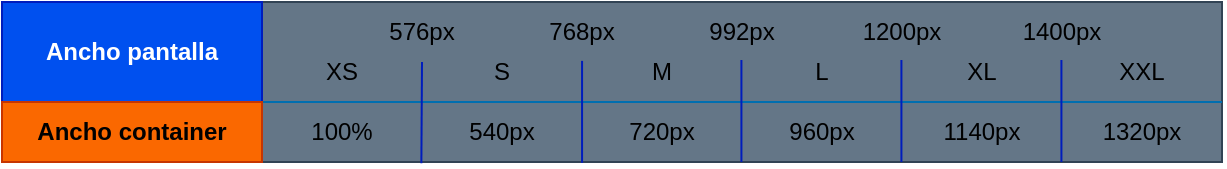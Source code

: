 <mxfile version="26.0.16" pages="5">
  <diagram name=".container_max-width" id="CqnF7DPP0B4Yn61bC7iO">
    <mxGraphModel dx="1434" dy="836" grid="0" gridSize="10" guides="1" tooltips="1" connect="1" arrows="1" fold="1" page="1" pageScale="1" pageWidth="1169" pageHeight="827" math="0" shadow="0">
      <root>
        <mxCell id="0" />
        <mxCell id="1" parent="0" />
        <mxCell id="Z7psVQkk-KwSOxrVEiQx-27" value="" style="text;html=1;align=center;verticalAlign=middle;whiteSpace=wrap;rounded=0;fillColor=#647687;strokeColor=#314354;fontColor=#ffffff;" parent="1" vertex="1">
          <mxGeometry x="409" y="423" width="480" height="30" as="geometry" />
        </mxCell>
        <mxCell id="Z7psVQkk-KwSOxrVEiQx-26" value="" style="text;html=1;align=center;verticalAlign=middle;whiteSpace=wrap;rounded=0;fillColor=#647687;strokeColor=#314354;fontColor=#ffffff;" parent="1" vertex="1">
          <mxGeometry x="409" y="373" width="480" height="50" as="geometry" />
        </mxCell>
        <mxCell id="Z7psVQkk-KwSOxrVEiQx-1" value="" style="endArrow=none;html=1;rounded=0;fillColor=#1ba1e2;strokeColor=#006EAF;" parent="1" edge="1">
          <mxGeometry width="50" height="50" relative="1" as="geometry">
            <mxPoint x="409" y="423" as="sourcePoint" />
            <mxPoint x="889" y="423" as="targetPoint" />
          </mxGeometry>
        </mxCell>
        <mxCell id="Z7psVQkk-KwSOxrVEiQx-2" value="" style="endArrow=none;html=1;rounded=0;fillColor=#0050ef;strokeColor=#001DBC;exitX=0.166;exitY=1.019;exitDx=0;exitDy=0;exitPerimeter=0;" parent="1" source="Z7psVQkk-KwSOxrVEiQx-27" edge="1">
          <mxGeometry width="50" height="50" relative="1" as="geometry">
            <mxPoint x="489" y="443" as="sourcePoint" />
            <mxPoint x="489" y="403" as="targetPoint" />
          </mxGeometry>
        </mxCell>
        <mxCell id="Z7psVQkk-KwSOxrVEiQx-7" value="576px" style="text;html=1;align=center;verticalAlign=middle;whiteSpace=wrap;rounded=0;" parent="1" vertex="1">
          <mxGeometry x="459" y="373" width="60" height="30" as="geometry" />
        </mxCell>
        <mxCell id="Z7psVQkk-KwSOxrVEiQx-8" value="768px" style="text;html=1;align=center;verticalAlign=middle;whiteSpace=wrap;rounded=0;" parent="1" vertex="1">
          <mxGeometry x="539" y="373" width="60" height="30" as="geometry" />
        </mxCell>
        <mxCell id="Z7psVQkk-KwSOxrVEiQx-9" value="992px" style="text;html=1;align=center;verticalAlign=middle;whiteSpace=wrap;rounded=0;" parent="1" vertex="1">
          <mxGeometry x="619" y="373" width="60" height="30" as="geometry" />
        </mxCell>
        <mxCell id="Z7psVQkk-KwSOxrVEiQx-10" value="1200px" style="text;html=1;align=center;verticalAlign=middle;whiteSpace=wrap;rounded=0;" parent="1" vertex="1">
          <mxGeometry x="699" y="373" width="60" height="30" as="geometry" />
        </mxCell>
        <mxCell id="Z7psVQkk-KwSOxrVEiQx-11" value="1400px" style="text;html=1;align=center;verticalAlign=middle;whiteSpace=wrap;rounded=0;" parent="1" vertex="1">
          <mxGeometry x="779" y="373" width="60" height="30" as="geometry" />
        </mxCell>
        <mxCell id="Z7psVQkk-KwSOxrVEiQx-12" value="XS" style="text;html=1;align=center;verticalAlign=middle;whiteSpace=wrap;rounded=0;" parent="1" vertex="1">
          <mxGeometry x="419" y="393" width="60" height="30" as="geometry" />
        </mxCell>
        <mxCell id="Z7psVQkk-KwSOxrVEiQx-13" value="S" style="text;html=1;align=center;verticalAlign=middle;whiteSpace=wrap;rounded=0;" parent="1" vertex="1">
          <mxGeometry x="499" y="393" width="60" height="30" as="geometry" />
        </mxCell>
        <mxCell id="Z7psVQkk-KwSOxrVEiQx-14" value="M" style="text;html=1;align=center;verticalAlign=middle;whiteSpace=wrap;rounded=0;" parent="1" vertex="1">
          <mxGeometry x="579" y="393" width="60" height="30" as="geometry" />
        </mxCell>
        <mxCell id="Z7psVQkk-KwSOxrVEiQx-15" value="L" style="text;html=1;align=center;verticalAlign=middle;whiteSpace=wrap;rounded=0;" parent="1" vertex="1">
          <mxGeometry x="659" y="393" width="60" height="30" as="geometry" />
        </mxCell>
        <mxCell id="Z7psVQkk-KwSOxrVEiQx-16" value="XL" style="text;html=1;align=center;verticalAlign=middle;whiteSpace=wrap;rounded=0;" parent="1" vertex="1">
          <mxGeometry x="739" y="393" width="60" height="30" as="geometry" />
        </mxCell>
        <mxCell id="Z7psVQkk-KwSOxrVEiQx-17" value="XXL" style="text;html=1;align=center;verticalAlign=middle;whiteSpace=wrap;rounded=0;" parent="1" vertex="1">
          <mxGeometry x="819" y="393" width="60" height="30" as="geometry" />
        </mxCell>
        <mxCell id="Z7psVQkk-KwSOxrVEiQx-18" value="100%" style="text;html=1;align=center;verticalAlign=middle;whiteSpace=wrap;rounded=0;" parent="1" vertex="1">
          <mxGeometry x="419" y="423" width="60" height="30" as="geometry" />
        </mxCell>
        <mxCell id="Z7psVQkk-KwSOxrVEiQx-19" value="540px" style="text;html=1;align=center;verticalAlign=middle;whiteSpace=wrap;rounded=0;" parent="1" vertex="1">
          <mxGeometry x="499" y="423" width="60" height="30" as="geometry" />
        </mxCell>
        <mxCell id="Z7psVQkk-KwSOxrVEiQx-20" value="720px" style="text;html=1;align=center;verticalAlign=middle;whiteSpace=wrap;rounded=0;" parent="1" vertex="1">
          <mxGeometry x="579" y="423" width="60" height="30" as="geometry" />
        </mxCell>
        <mxCell id="Z7psVQkk-KwSOxrVEiQx-21" value="960px" style="text;html=1;align=center;verticalAlign=middle;whiteSpace=wrap;rounded=0;" parent="1" vertex="1">
          <mxGeometry x="659" y="423" width="60" height="30" as="geometry" />
        </mxCell>
        <mxCell id="Z7psVQkk-KwSOxrVEiQx-22" value="1140px" style="text;html=1;align=center;verticalAlign=middle;whiteSpace=wrap;rounded=0;" parent="1" vertex="1">
          <mxGeometry x="739" y="423" width="60" height="30" as="geometry" />
        </mxCell>
        <mxCell id="Z7psVQkk-KwSOxrVEiQx-23" value="1320px" style="text;html=1;align=center;verticalAlign=middle;whiteSpace=wrap;rounded=0;" parent="1" vertex="1">
          <mxGeometry x="819" y="423" width="60" height="30" as="geometry" />
        </mxCell>
        <mxCell id="Z7psVQkk-KwSOxrVEiQx-24" value="Ancho pantalla" style="text;html=1;align=center;verticalAlign=middle;whiteSpace=wrap;rounded=0;fillColor=#0050ef;fontColor=#ffffff;strokeColor=#001DBC;fontStyle=1" parent="1" vertex="1">
          <mxGeometry x="279" y="373" width="130" height="50" as="geometry" />
        </mxCell>
        <mxCell id="Z7psVQkk-KwSOxrVEiQx-25" value="Ancho container" style="text;html=1;align=center;verticalAlign=middle;whiteSpace=wrap;rounded=0;fillColor=#fa6800;fontColor=light-dark(#000000,#000000);strokeColor=#C73500;fontStyle=1" parent="1" vertex="1">
          <mxGeometry x="279" y="423" width="130" height="30" as="geometry" />
        </mxCell>
        <mxCell id="AN4JcQynPNZOt6qfGhn_-3" value="" style="endArrow=none;html=1;rounded=0;fillColor=#0050ef;strokeColor=#001DBC;exitX=0.166;exitY=1.019;exitDx=0;exitDy=0;exitPerimeter=0;" parent="1" edge="1">
          <mxGeometry width="50" height="50" relative="1" as="geometry">
            <mxPoint x="569.03" y="453.43" as="sourcePoint" />
            <mxPoint x="569.03" y="402.43" as="targetPoint" />
          </mxGeometry>
        </mxCell>
        <mxCell id="AN4JcQynPNZOt6qfGhn_-4" value="" style="endArrow=none;html=1;rounded=0;fillColor=#0050ef;strokeColor=#001DBC;exitX=0.166;exitY=1.019;exitDx=0;exitDy=0;exitPerimeter=0;" parent="1" edge="1">
          <mxGeometry width="50" height="50" relative="1" as="geometry">
            <mxPoint x="648.71" y="453" as="sourcePoint" />
            <mxPoint x="648.71" y="402" as="targetPoint" />
          </mxGeometry>
        </mxCell>
        <mxCell id="AN4JcQynPNZOt6qfGhn_-5" value="" style="endArrow=none;html=1;rounded=0;fillColor=#0050ef;strokeColor=#001DBC;exitX=0.166;exitY=1.019;exitDx=0;exitDy=0;exitPerimeter=0;" parent="1" edge="1">
          <mxGeometry width="50" height="50" relative="1" as="geometry">
            <mxPoint x="728.71" y="453" as="sourcePoint" />
            <mxPoint x="728.71" y="402" as="targetPoint" />
          </mxGeometry>
        </mxCell>
        <mxCell id="AN4JcQynPNZOt6qfGhn_-6" value="" style="endArrow=none;html=1;rounded=0;fillColor=#0050ef;strokeColor=#001DBC;exitX=0.166;exitY=1.019;exitDx=0;exitDy=0;exitPerimeter=0;" parent="1" edge="1">
          <mxGeometry width="50" height="50" relative="1" as="geometry">
            <mxPoint x="808.71" y="453" as="sourcePoint" />
            <mxPoint x="808.71" y="402" as="targetPoint" />
          </mxGeometry>
        </mxCell>
      </root>
    </mxGraphModel>
  </diagram>
  <diagram name=".container_responsividad" id="dMz9juLHnTbEjUD-lxig">
    <mxGraphModel dx="819" dy="478" grid="0" gridSize="10" guides="1" tooltips="1" connect="1" arrows="1" fold="1" page="1" pageScale="1" pageWidth="1169" pageHeight="827" math="0" shadow="0">
      <root>
        <mxCell id="SuG03G6ZI0P2xkUq3lT7-0" />
        <mxCell id="SuG03G6ZI0P2xkUq3lT7-1" parent="SuG03G6ZI0P2xkUq3lT7-0" />
        <mxCell id="SuG03G6ZI0P2xkUq3lT7-2" value="" style="text;html=1;align=center;verticalAlign=middle;whiteSpace=wrap;rounded=0;fillColor=#647687;strokeColor=#314354;fontColor=#ffffff;" parent="SuG03G6ZI0P2xkUq3lT7-1" vertex="1">
          <mxGeometry x="430" y="364" width="480" height="30" as="geometry" />
        </mxCell>
        <mxCell id="SuG03G6ZI0P2xkUq3lT7-3" value="" style="text;html=1;align=center;verticalAlign=middle;whiteSpace=wrap;rounded=0;fillColor=#647687;strokeColor=#314354;fontColor=#ffffff;" parent="SuG03G6ZI0P2xkUq3lT7-1" vertex="1">
          <mxGeometry x="430" y="314" width="480" height="50" as="geometry" />
        </mxCell>
        <mxCell id="SuG03G6ZI0P2xkUq3lT7-4" value="" style="endArrow=none;html=1;rounded=0;fillColor=#1ba1e2;strokeColor=#006EAF;" parent="SuG03G6ZI0P2xkUq3lT7-1" edge="1">
          <mxGeometry width="50" height="50" relative="1" as="geometry">
            <mxPoint x="430" y="364" as="sourcePoint" />
            <mxPoint x="910" y="364" as="targetPoint" />
          </mxGeometry>
        </mxCell>
        <mxCell id="SuG03G6ZI0P2xkUq3lT7-10" value="576px" style="text;html=1;align=center;verticalAlign=middle;whiteSpace=wrap;rounded=0;" parent="SuG03G6ZI0P2xkUq3lT7-1" vertex="1">
          <mxGeometry x="480" y="314" width="60" height="30" as="geometry" />
        </mxCell>
        <mxCell id="SuG03G6ZI0P2xkUq3lT7-11" value="768px" style="text;html=1;align=center;verticalAlign=middle;whiteSpace=wrap;rounded=0;" parent="SuG03G6ZI0P2xkUq3lT7-1" vertex="1">
          <mxGeometry x="560" y="314" width="60" height="30" as="geometry" />
        </mxCell>
        <mxCell id="SuG03G6ZI0P2xkUq3lT7-12" value="992px" style="text;html=1;align=center;verticalAlign=middle;whiteSpace=wrap;rounded=0;" parent="SuG03G6ZI0P2xkUq3lT7-1" vertex="1">
          <mxGeometry x="640" y="314" width="60" height="30" as="geometry" />
        </mxCell>
        <mxCell id="SuG03G6ZI0P2xkUq3lT7-13" value="1200px" style="text;html=1;align=center;verticalAlign=middle;whiteSpace=wrap;rounded=0;" parent="SuG03G6ZI0P2xkUq3lT7-1" vertex="1">
          <mxGeometry x="720" y="314" width="60" height="30" as="geometry" />
        </mxCell>
        <mxCell id="SuG03G6ZI0P2xkUq3lT7-14" value="1400px" style="text;html=1;align=center;verticalAlign=middle;whiteSpace=wrap;rounded=0;" parent="SuG03G6ZI0P2xkUq3lT7-1" vertex="1">
          <mxGeometry x="800" y="314" width="60" height="30" as="geometry" />
        </mxCell>
        <mxCell id="SuG03G6ZI0P2xkUq3lT7-21" value="100%" style="text;html=1;align=center;verticalAlign=middle;whiteSpace=wrap;rounded=0;" parent="SuG03G6ZI0P2xkUq3lT7-1" vertex="1">
          <mxGeometry x="440" y="364" width="60" height="30" as="geometry" />
        </mxCell>
        <mxCell id="SuG03G6ZI0P2xkUq3lT7-22" value="540px" style="text;html=1;align=center;verticalAlign=middle;whiteSpace=wrap;rounded=0;" parent="SuG03G6ZI0P2xkUq3lT7-1" vertex="1">
          <mxGeometry x="520" y="364" width="60" height="30" as="geometry" />
        </mxCell>
        <mxCell id="SuG03G6ZI0P2xkUq3lT7-23" value="720px" style="text;html=1;align=center;verticalAlign=middle;whiteSpace=wrap;rounded=0;" parent="SuG03G6ZI0P2xkUq3lT7-1" vertex="1">
          <mxGeometry x="600" y="364" width="60" height="30" as="geometry" />
        </mxCell>
        <mxCell id="SuG03G6ZI0P2xkUq3lT7-24" value="960px" style="text;html=1;align=center;verticalAlign=middle;whiteSpace=wrap;rounded=0;" parent="SuG03G6ZI0P2xkUq3lT7-1" vertex="1">
          <mxGeometry x="680" y="364" width="60" height="30" as="geometry" />
        </mxCell>
        <mxCell id="SuG03G6ZI0P2xkUq3lT7-25" value="1140px" style="text;html=1;align=center;verticalAlign=middle;whiteSpace=wrap;rounded=0;" parent="SuG03G6ZI0P2xkUq3lT7-1" vertex="1">
          <mxGeometry x="760" y="364" width="60" height="30" as="geometry" />
        </mxCell>
        <mxCell id="SuG03G6ZI0P2xkUq3lT7-26" value="1320px" style="text;html=1;align=center;verticalAlign=middle;whiteSpace=wrap;rounded=0;" parent="SuG03G6ZI0P2xkUq3lT7-1" vertex="1">
          <mxGeometry x="840" y="364" width="60" height="30" as="geometry" />
        </mxCell>
        <mxCell id="SuG03G6ZI0P2xkUq3lT7-27" value="Ancho pantalla" style="text;html=1;align=center;verticalAlign=middle;whiteSpace=wrap;rounded=0;fillColor=#0050ef;fontColor=#ffffff;strokeColor=#001DBC;fontStyle=1" parent="SuG03G6ZI0P2xkUq3lT7-1" vertex="1">
          <mxGeometry x="300" y="314" width="130" height="50" as="geometry" />
        </mxCell>
        <mxCell id="SuG03G6ZI0P2xkUq3lT7-28" value=".container-sm" style="text;html=1;align=center;verticalAlign=middle;whiteSpace=wrap;rounded=0;fillColor=#fa6800;fontColor=light-dark(#000000,#000000);strokeColor=#C73500;fontStyle=1" parent="SuG03G6ZI0P2xkUq3lT7-1" vertex="1">
          <mxGeometry x="300" y="364" width="130" height="30" as="geometry" />
        </mxCell>
        <mxCell id="qA9PQbk0au84gb7MT8-c-0" value="" style="text;html=1;align=center;verticalAlign=middle;whiteSpace=wrap;rounded=0;fillColor=#647687;strokeColor=#314354;fontColor=#ffffff;" parent="SuG03G6ZI0P2xkUq3lT7-1" vertex="1">
          <mxGeometry x="430" y="394" width="480" height="30" as="geometry" />
        </mxCell>
        <mxCell id="qA9PQbk0au84gb7MT8-c-1" value="" style="endArrow=none;html=1;rounded=0;fillColor=#1ba1e2;strokeColor=#006EAF;" parent="SuG03G6ZI0P2xkUq3lT7-1" edge="1">
          <mxGeometry width="50" height="50" relative="1" as="geometry">
            <mxPoint x="430" y="394" as="sourcePoint" />
            <mxPoint x="910" y="394" as="targetPoint" />
          </mxGeometry>
        </mxCell>
        <mxCell id="qA9PQbk0au84gb7MT8-c-2" value="100%" style="text;html=1;align=center;verticalAlign=middle;whiteSpace=wrap;rounded=0;" parent="SuG03G6ZI0P2xkUq3lT7-1" vertex="1">
          <mxGeometry x="440" y="394" width="60" height="30" as="geometry" />
        </mxCell>
        <mxCell id="qA9PQbk0au84gb7MT8-c-3" value="100%" style="text;html=1;align=center;verticalAlign=middle;whiteSpace=wrap;rounded=0;" parent="SuG03G6ZI0P2xkUq3lT7-1" vertex="1">
          <mxGeometry x="520" y="394" width="60" height="30" as="geometry" />
        </mxCell>
        <mxCell id="qA9PQbk0au84gb7MT8-c-4" value="720px" style="text;html=1;align=center;verticalAlign=middle;whiteSpace=wrap;rounded=0;" parent="SuG03G6ZI0P2xkUq3lT7-1" vertex="1">
          <mxGeometry x="600" y="394" width="60" height="30" as="geometry" />
        </mxCell>
        <mxCell id="qA9PQbk0au84gb7MT8-c-5" value="960px" style="text;html=1;align=center;verticalAlign=middle;whiteSpace=wrap;rounded=0;" parent="SuG03G6ZI0P2xkUq3lT7-1" vertex="1">
          <mxGeometry x="680" y="394" width="60" height="30" as="geometry" />
        </mxCell>
        <mxCell id="qA9PQbk0au84gb7MT8-c-6" value="1140px" style="text;html=1;align=center;verticalAlign=middle;whiteSpace=wrap;rounded=0;" parent="SuG03G6ZI0P2xkUq3lT7-1" vertex="1">
          <mxGeometry x="760" y="394" width="60" height="30" as="geometry" />
        </mxCell>
        <mxCell id="qA9PQbk0au84gb7MT8-c-7" value="1320px" style="text;html=1;align=center;verticalAlign=middle;whiteSpace=wrap;rounded=0;" parent="SuG03G6ZI0P2xkUq3lT7-1" vertex="1">
          <mxGeometry x="840" y="394" width="60" height="30" as="geometry" />
        </mxCell>
        <mxCell id="qA9PQbk0au84gb7MT8-c-8" value="&lt;div&gt;.container-md&lt;/div&gt;" style="text;html=1;align=center;verticalAlign=middle;whiteSpace=wrap;rounded=0;fillColor=#fa6800;fontColor=light-dark(#000000,#000000);strokeColor=#C73500;fontStyle=1" parent="SuG03G6ZI0P2xkUq3lT7-1" vertex="1">
          <mxGeometry x="300" y="394" width="130" height="30" as="geometry" />
        </mxCell>
        <mxCell id="qA9PQbk0au84gb7MT8-c-9" value="" style="text;html=1;align=center;verticalAlign=middle;whiteSpace=wrap;rounded=0;fillColor=#647687;strokeColor=#314354;fontColor=#ffffff;" parent="SuG03G6ZI0P2xkUq3lT7-1" vertex="1">
          <mxGeometry x="430" y="424" width="480" height="30" as="geometry" />
        </mxCell>
        <mxCell id="qA9PQbk0au84gb7MT8-c-10" value="" style="endArrow=none;html=1;rounded=0;fillColor=#1ba1e2;strokeColor=#006EAF;" parent="SuG03G6ZI0P2xkUq3lT7-1" edge="1">
          <mxGeometry width="50" height="50" relative="1" as="geometry">
            <mxPoint x="430" y="424" as="sourcePoint" />
            <mxPoint x="910" y="424" as="targetPoint" />
          </mxGeometry>
        </mxCell>
        <mxCell id="qA9PQbk0au84gb7MT8-c-11" value="100%" style="text;html=1;align=center;verticalAlign=middle;whiteSpace=wrap;rounded=0;" parent="SuG03G6ZI0P2xkUq3lT7-1" vertex="1">
          <mxGeometry x="440" y="424" width="60" height="30" as="geometry" />
        </mxCell>
        <mxCell id="qA9PQbk0au84gb7MT8-c-12" value="100%" style="text;html=1;align=center;verticalAlign=middle;whiteSpace=wrap;rounded=0;" parent="SuG03G6ZI0P2xkUq3lT7-1" vertex="1">
          <mxGeometry x="520" y="424" width="60" height="30" as="geometry" />
        </mxCell>
        <mxCell id="qA9PQbk0au84gb7MT8-c-13" value="100%" style="text;html=1;align=center;verticalAlign=middle;whiteSpace=wrap;rounded=0;" parent="SuG03G6ZI0P2xkUq3lT7-1" vertex="1">
          <mxGeometry x="600" y="424" width="60" height="30" as="geometry" />
        </mxCell>
        <mxCell id="qA9PQbk0au84gb7MT8-c-14" value="960px" style="text;html=1;align=center;verticalAlign=middle;whiteSpace=wrap;rounded=0;" parent="SuG03G6ZI0P2xkUq3lT7-1" vertex="1">
          <mxGeometry x="680" y="424" width="60" height="30" as="geometry" />
        </mxCell>
        <mxCell id="qA9PQbk0au84gb7MT8-c-15" value="1140px" style="text;html=1;align=center;verticalAlign=middle;whiteSpace=wrap;rounded=0;" parent="SuG03G6ZI0P2xkUq3lT7-1" vertex="1">
          <mxGeometry x="760" y="424" width="60" height="30" as="geometry" />
        </mxCell>
        <mxCell id="qA9PQbk0au84gb7MT8-c-16" value="1320px" style="text;html=1;align=center;verticalAlign=middle;whiteSpace=wrap;rounded=0;" parent="SuG03G6ZI0P2xkUq3lT7-1" vertex="1">
          <mxGeometry x="840" y="424" width="60" height="30" as="geometry" />
        </mxCell>
        <mxCell id="qA9PQbk0au84gb7MT8-c-17" value=".container-lg" style="text;html=1;align=center;verticalAlign=middle;whiteSpace=wrap;rounded=0;fillColor=#fa6800;fontColor=light-dark(#000000,#000000);strokeColor=#C73500;fontStyle=1" parent="SuG03G6ZI0P2xkUq3lT7-1" vertex="1">
          <mxGeometry x="300" y="424" width="130" height="30" as="geometry" />
        </mxCell>
        <mxCell id="qA9PQbk0au84gb7MT8-c-18" value="" style="text;html=1;align=center;verticalAlign=middle;whiteSpace=wrap;rounded=0;fillColor=#647687;strokeColor=#314354;fontColor=#ffffff;" parent="SuG03G6ZI0P2xkUq3lT7-1" vertex="1">
          <mxGeometry x="430" y="454" width="480" height="30" as="geometry" />
        </mxCell>
        <mxCell id="qA9PQbk0au84gb7MT8-c-19" value="" style="endArrow=none;html=1;rounded=0;fillColor=#1ba1e2;strokeColor=#006EAF;" parent="SuG03G6ZI0P2xkUq3lT7-1" edge="1">
          <mxGeometry width="50" height="50" relative="1" as="geometry">
            <mxPoint x="430" y="454" as="sourcePoint" />
            <mxPoint x="910" y="454" as="targetPoint" />
          </mxGeometry>
        </mxCell>
        <mxCell id="qA9PQbk0au84gb7MT8-c-20" value="100%" style="text;html=1;align=center;verticalAlign=middle;whiteSpace=wrap;rounded=0;" parent="SuG03G6ZI0P2xkUq3lT7-1" vertex="1">
          <mxGeometry x="440" y="454" width="60" height="30" as="geometry" />
        </mxCell>
        <mxCell id="qA9PQbk0au84gb7MT8-c-21" value="100%" style="text;html=1;align=center;verticalAlign=middle;whiteSpace=wrap;rounded=0;" parent="SuG03G6ZI0P2xkUq3lT7-1" vertex="1">
          <mxGeometry x="520" y="454" width="60" height="30" as="geometry" />
        </mxCell>
        <mxCell id="qA9PQbk0au84gb7MT8-c-22" value="100%" style="text;html=1;align=center;verticalAlign=middle;whiteSpace=wrap;rounded=0;" parent="SuG03G6ZI0P2xkUq3lT7-1" vertex="1">
          <mxGeometry x="600" y="458" width="60" height="22" as="geometry" />
        </mxCell>
        <mxCell id="qA9PQbk0au84gb7MT8-c-23" value="100%" style="text;html=1;align=center;verticalAlign=middle;whiteSpace=wrap;rounded=0;" parent="SuG03G6ZI0P2xkUq3lT7-1" vertex="1">
          <mxGeometry x="680" y="454" width="60" height="30" as="geometry" />
        </mxCell>
        <mxCell id="qA9PQbk0au84gb7MT8-c-24" value="1140px" style="text;html=1;align=center;verticalAlign=middle;whiteSpace=wrap;rounded=0;" parent="SuG03G6ZI0P2xkUq3lT7-1" vertex="1">
          <mxGeometry x="760" y="454" width="60" height="30" as="geometry" />
        </mxCell>
        <mxCell id="qA9PQbk0au84gb7MT8-c-25" value="1320px" style="text;html=1;align=center;verticalAlign=middle;whiteSpace=wrap;rounded=0;" parent="SuG03G6ZI0P2xkUq3lT7-1" vertex="1">
          <mxGeometry x="840" y="454" width="60" height="30" as="geometry" />
        </mxCell>
        <mxCell id="qA9PQbk0au84gb7MT8-c-26" value=".container-xl" style="text;html=1;align=center;verticalAlign=middle;whiteSpace=wrap;rounded=0;fillColor=#fa6800;fontColor=light-dark(#000000,#000000);strokeColor=#C73500;fontStyle=1" parent="SuG03G6ZI0P2xkUq3lT7-1" vertex="1">
          <mxGeometry x="300" y="454" width="130" height="30" as="geometry" />
        </mxCell>
        <mxCell id="qA9PQbk0au84gb7MT8-c-27" value="" style="text;html=1;align=center;verticalAlign=middle;whiteSpace=wrap;rounded=0;fillColor=#647687;strokeColor=#314354;fontColor=#ffffff;" parent="SuG03G6ZI0P2xkUq3lT7-1" vertex="1">
          <mxGeometry x="430" y="484" width="480" height="30" as="geometry" />
        </mxCell>
        <mxCell id="qA9PQbk0au84gb7MT8-c-28" value="" style="endArrow=none;html=1;rounded=0;fillColor=#1ba1e2;strokeColor=#006EAF;" parent="SuG03G6ZI0P2xkUq3lT7-1" edge="1">
          <mxGeometry width="50" height="50" relative="1" as="geometry">
            <mxPoint x="430" y="484" as="sourcePoint" />
            <mxPoint x="910" y="484" as="targetPoint" />
          </mxGeometry>
        </mxCell>
        <mxCell id="qA9PQbk0au84gb7MT8-c-29" value="100%" style="text;html=1;align=center;verticalAlign=middle;whiteSpace=wrap;rounded=0;" parent="SuG03G6ZI0P2xkUq3lT7-1" vertex="1">
          <mxGeometry x="440" y="484" width="60" height="30" as="geometry" />
        </mxCell>
        <mxCell id="qA9PQbk0au84gb7MT8-c-30" value="100%" style="text;html=1;align=center;verticalAlign=middle;whiteSpace=wrap;rounded=0;" parent="SuG03G6ZI0P2xkUq3lT7-1" vertex="1">
          <mxGeometry x="520" y="484" width="60" height="30" as="geometry" />
        </mxCell>
        <mxCell id="qA9PQbk0au84gb7MT8-c-31" value="100%" style="text;html=1;align=center;verticalAlign=middle;whiteSpace=wrap;rounded=0;" parent="SuG03G6ZI0P2xkUq3lT7-1" vertex="1">
          <mxGeometry x="600" y="484" width="60" height="30" as="geometry" />
        </mxCell>
        <mxCell id="qA9PQbk0au84gb7MT8-c-32" value="100%" style="text;html=1;align=center;verticalAlign=middle;whiteSpace=wrap;rounded=0;" parent="SuG03G6ZI0P2xkUq3lT7-1" vertex="1">
          <mxGeometry x="680" y="484" width="60" height="30" as="geometry" />
        </mxCell>
        <mxCell id="qA9PQbk0au84gb7MT8-c-33" value="100%" style="text;html=1;align=center;verticalAlign=middle;whiteSpace=wrap;rounded=0;" parent="SuG03G6ZI0P2xkUq3lT7-1" vertex="1">
          <mxGeometry x="760" y="484" width="60" height="30" as="geometry" />
        </mxCell>
        <mxCell id="qA9PQbk0au84gb7MT8-c-34" value="1320px" style="text;html=1;align=center;verticalAlign=middle;whiteSpace=wrap;rounded=0;" parent="SuG03G6ZI0P2xkUq3lT7-1" vertex="1">
          <mxGeometry x="840" y="484" width="60" height="30" as="geometry" />
        </mxCell>
        <mxCell id="qA9PQbk0au84gb7MT8-c-35" value=".container-xxl" style="text;html=1;align=center;verticalAlign=middle;whiteSpace=wrap;rounded=0;fillColor=#fa6800;fontColor=light-dark(#000000,#000000);strokeColor=#C73500;fontStyle=1" parent="SuG03G6ZI0P2xkUq3lT7-1" vertex="1">
          <mxGeometry x="300" y="484" width="130" height="30" as="geometry" />
        </mxCell>
        <mxCell id="SuG03G6ZI0P2xkUq3lT7-7" value="" style="endArrow=none;html=1;rounded=0;fillColor=#0050ef;strokeColor=#001DBC;exitX=0.5;exitY=1;exitDx=0;exitDy=0;" parent="SuG03G6ZI0P2xkUq3lT7-1" source="qA9PQbk0au84gb7MT8-c-27" edge="1">
          <mxGeometry width="50" height="50" relative="1" as="geometry">
            <mxPoint x="670" y="384" as="sourcePoint" />
            <mxPoint x="670" y="344" as="targetPoint" />
          </mxGeometry>
        </mxCell>
        <mxCell id="qA9PQbk0au84gb7MT8-c-38" value="" style="endArrow=none;html=1;rounded=0;fillColor=#0050ef;strokeColor=#001DBC;exitX=0.5;exitY=1;exitDx=0;exitDy=0;" parent="SuG03G6ZI0P2xkUq3lT7-1" edge="1">
          <mxGeometry width="50" height="50" relative="1" as="geometry">
            <mxPoint x="589.76" y="514" as="sourcePoint" />
            <mxPoint x="589.76" y="344" as="targetPoint" />
          </mxGeometry>
        </mxCell>
        <mxCell id="qA9PQbk0au84gb7MT8-c-39" value="" style="endArrow=none;html=1;rounded=0;fillColor=#0050ef;strokeColor=#001DBC;exitX=0.5;exitY=1;exitDx=0;exitDy=0;" parent="SuG03G6ZI0P2xkUq3lT7-1" edge="1">
          <mxGeometry width="50" height="50" relative="1" as="geometry">
            <mxPoint x="509.76" y="514" as="sourcePoint" />
            <mxPoint x="509.76" y="344" as="targetPoint" />
          </mxGeometry>
        </mxCell>
        <mxCell id="qA9PQbk0au84gb7MT8-c-41" value="" style="endArrow=none;html=1;rounded=0;fillColor=#0050ef;strokeColor=#001DBC;exitX=0.5;exitY=1;exitDx=0;exitDy=0;" parent="SuG03G6ZI0P2xkUq3lT7-1" edge="1">
          <mxGeometry width="50" height="50" relative="1" as="geometry">
            <mxPoint x="749.76" y="514" as="sourcePoint" />
            <mxPoint x="749.76" y="344" as="targetPoint" />
          </mxGeometry>
        </mxCell>
        <mxCell id="qA9PQbk0au84gb7MT8-c-42" value="" style="endArrow=none;html=1;rounded=0;fillColor=#0050ef;strokeColor=#001DBC;exitX=0.5;exitY=1;exitDx=0;exitDy=0;" parent="SuG03G6ZI0P2xkUq3lT7-1" edge="1">
          <mxGeometry width="50" height="50" relative="1" as="geometry">
            <mxPoint x="829.76" y="514" as="sourcePoint" />
            <mxPoint x="829.76" y="344" as="targetPoint" />
          </mxGeometry>
        </mxCell>
        <mxCell id="SGxQw7C8tNBMPJfwmqij-0" value="Ancho container" style="text;html=1;align=center;verticalAlign=middle;whiteSpace=wrap;rounded=0;fillColor=#fa6800;fontColor=light-dark(#000000,#000000);strokeColor=#C73500;fontStyle=1;horizontal=0;" parent="SuG03G6ZI0P2xkUq3lT7-1" vertex="1">
          <mxGeometry x="260" y="364" width="40" height="150" as="geometry" />
        </mxCell>
        <mxCell id="Sth7CoaPLAcWT1jmrx82-0" value="XS" style="text;html=1;align=center;verticalAlign=middle;whiteSpace=wrap;rounded=0;" parent="SuG03G6ZI0P2xkUq3lT7-1" vertex="1">
          <mxGeometry x="440" y="334" width="60" height="30" as="geometry" />
        </mxCell>
        <mxCell id="Sth7CoaPLAcWT1jmrx82-1" value="S" style="text;html=1;align=center;verticalAlign=middle;whiteSpace=wrap;rounded=0;" parent="SuG03G6ZI0P2xkUq3lT7-1" vertex="1">
          <mxGeometry x="520" y="334" width="60" height="30" as="geometry" />
        </mxCell>
        <mxCell id="Sth7CoaPLAcWT1jmrx82-2" value="M" style="text;html=1;align=center;verticalAlign=middle;whiteSpace=wrap;rounded=0;" parent="SuG03G6ZI0P2xkUq3lT7-1" vertex="1">
          <mxGeometry x="600" y="334" width="60" height="30" as="geometry" />
        </mxCell>
        <mxCell id="Sth7CoaPLAcWT1jmrx82-3" value="L" style="text;html=1;align=center;verticalAlign=middle;whiteSpace=wrap;rounded=0;" parent="SuG03G6ZI0P2xkUq3lT7-1" vertex="1">
          <mxGeometry x="680" y="334" width="60" height="30" as="geometry" />
        </mxCell>
        <mxCell id="Sth7CoaPLAcWT1jmrx82-4" value="XL" style="text;html=1;align=center;verticalAlign=middle;whiteSpace=wrap;rounded=0;" parent="SuG03G6ZI0P2xkUq3lT7-1" vertex="1">
          <mxGeometry x="760" y="334" width="60" height="30" as="geometry" />
        </mxCell>
        <mxCell id="Sth7CoaPLAcWT1jmrx82-5" value="XXL" style="text;html=1;align=center;verticalAlign=middle;whiteSpace=wrap;rounded=0;" parent="SuG03G6ZI0P2xkUq3lT7-1" vertex="1">
          <mxGeometry x="840" y="334" width="60" height="30" as="geometry" />
        </mxCell>
      </root>
    </mxGraphModel>
  </diagram>
  <diagram name="grid_responsividad" id="6gl2_-BXh-Fdx8CBQCD-">
    <mxGraphModel dx="1434" dy="836" grid="1" gridSize="10" guides="1" tooltips="1" connect="1" arrows="1" fold="1" page="1" pageScale="1" pageWidth="1169" pageHeight="827" math="0" shadow="0">
      <root>
        <mxCell id="10Cgg2UaPspoh81jA2Cy-0" />
        <mxCell id="10Cgg2UaPspoh81jA2Cy-1" parent="10Cgg2UaPspoh81jA2Cy-0" />
        <mxCell id="10Cgg2UaPspoh81jA2Cy-2" value="" style="text;html=1;align=center;verticalAlign=middle;whiteSpace=wrap;rounded=0;fillColor=#647687;strokeColor=#314354;fontColor=#ffffff;" parent="10Cgg2UaPspoh81jA2Cy-1" vertex="1">
          <mxGeometry x="409" y="423" width="480" height="30" as="geometry" />
        </mxCell>
        <mxCell id="10Cgg2UaPspoh81jA2Cy-3" value="" style="text;html=1;align=center;verticalAlign=middle;whiteSpace=wrap;rounded=0;fillColor=#647687;strokeColor=#314354;fontColor=#ffffff;" parent="10Cgg2UaPspoh81jA2Cy-1" vertex="1">
          <mxGeometry x="409" y="373" width="480" height="50" as="geometry" />
        </mxCell>
        <mxCell id="10Cgg2UaPspoh81jA2Cy-4" value="" style="endArrow=none;html=1;rounded=0;fillColor=#1ba1e2;strokeColor=#006EAF;" parent="10Cgg2UaPspoh81jA2Cy-1" edge="1">
          <mxGeometry width="50" height="50" relative="1" as="geometry">
            <mxPoint x="409" y="423" as="sourcePoint" />
            <mxPoint x="889" y="423" as="targetPoint" />
          </mxGeometry>
        </mxCell>
        <mxCell id="10Cgg2UaPspoh81jA2Cy-5" value="" style="endArrow=none;html=1;rounded=0;fillColor=#0050ef;strokeColor=#001DBC;exitX=0.166;exitY=1.019;exitDx=0;exitDy=0;exitPerimeter=0;" parent="10Cgg2UaPspoh81jA2Cy-1" source="10Cgg2UaPspoh81jA2Cy-2" edge="1">
          <mxGeometry width="50" height="50" relative="1" as="geometry">
            <mxPoint x="489" y="443" as="sourcePoint" />
            <mxPoint x="489" y="403" as="targetPoint" />
          </mxGeometry>
        </mxCell>
        <mxCell id="10Cgg2UaPspoh81jA2Cy-6" value="576px" style="text;html=1;align=center;verticalAlign=middle;whiteSpace=wrap;rounded=0;" parent="10Cgg2UaPspoh81jA2Cy-1" vertex="1">
          <mxGeometry x="459" y="373" width="60" height="30" as="geometry" />
        </mxCell>
        <mxCell id="10Cgg2UaPspoh81jA2Cy-7" value="768px" style="text;html=1;align=center;verticalAlign=middle;whiteSpace=wrap;rounded=0;" parent="10Cgg2UaPspoh81jA2Cy-1" vertex="1">
          <mxGeometry x="539" y="373" width="60" height="30" as="geometry" />
        </mxCell>
        <mxCell id="10Cgg2UaPspoh81jA2Cy-8" value="992px" style="text;html=1;align=center;verticalAlign=middle;whiteSpace=wrap;rounded=0;" parent="10Cgg2UaPspoh81jA2Cy-1" vertex="1">
          <mxGeometry x="619" y="373" width="60" height="30" as="geometry" />
        </mxCell>
        <mxCell id="10Cgg2UaPspoh81jA2Cy-9" value="1200px" style="text;html=1;align=center;verticalAlign=middle;whiteSpace=wrap;rounded=0;" parent="10Cgg2UaPspoh81jA2Cy-1" vertex="1">
          <mxGeometry x="699" y="373" width="60" height="30" as="geometry" />
        </mxCell>
        <mxCell id="10Cgg2UaPspoh81jA2Cy-10" value="1400px" style="text;html=1;align=center;verticalAlign=middle;whiteSpace=wrap;rounded=0;" parent="10Cgg2UaPspoh81jA2Cy-1" vertex="1">
          <mxGeometry x="779" y="373" width="60" height="30" as="geometry" />
        </mxCell>
        <mxCell id="10Cgg2UaPspoh81jA2Cy-11" value="XS" style="text;html=1;align=center;verticalAlign=middle;whiteSpace=wrap;rounded=0;" parent="10Cgg2UaPspoh81jA2Cy-1" vertex="1">
          <mxGeometry x="419" y="393" width="60" height="30" as="geometry" />
        </mxCell>
        <mxCell id="10Cgg2UaPspoh81jA2Cy-12" value="S" style="text;html=1;align=center;verticalAlign=middle;whiteSpace=wrap;rounded=0;" parent="10Cgg2UaPspoh81jA2Cy-1" vertex="1">
          <mxGeometry x="499" y="393" width="60" height="30" as="geometry" />
        </mxCell>
        <mxCell id="10Cgg2UaPspoh81jA2Cy-13" value="M" style="text;html=1;align=center;verticalAlign=middle;whiteSpace=wrap;rounded=0;" parent="10Cgg2UaPspoh81jA2Cy-1" vertex="1">
          <mxGeometry x="579" y="393" width="60" height="30" as="geometry" />
        </mxCell>
        <mxCell id="10Cgg2UaPspoh81jA2Cy-14" value="L" style="text;html=1;align=center;verticalAlign=middle;whiteSpace=wrap;rounded=0;" parent="10Cgg2UaPspoh81jA2Cy-1" vertex="1">
          <mxGeometry x="659" y="393" width="60" height="30" as="geometry" />
        </mxCell>
        <mxCell id="10Cgg2UaPspoh81jA2Cy-15" value="XL" style="text;html=1;align=center;verticalAlign=middle;whiteSpace=wrap;rounded=0;" parent="10Cgg2UaPspoh81jA2Cy-1" vertex="1">
          <mxGeometry x="739" y="393" width="60" height="30" as="geometry" />
        </mxCell>
        <mxCell id="10Cgg2UaPspoh81jA2Cy-16" value="XXL" style="text;html=1;align=center;verticalAlign=middle;whiteSpace=wrap;rounded=0;" parent="10Cgg2UaPspoh81jA2Cy-1" vertex="1">
          <mxGeometry x="819" y="393" width="60" height="30" as="geometry" />
        </mxCell>
        <mxCell id="10Cgg2UaPspoh81jA2Cy-17" value="blank" style="text;html=1;align=center;verticalAlign=middle;whiteSpace=wrap;rounded=0;" parent="10Cgg2UaPspoh81jA2Cy-1" vertex="1">
          <mxGeometry x="419" y="423" width="60" height="30" as="geometry" />
        </mxCell>
        <mxCell id="10Cgg2UaPspoh81jA2Cy-18" value="sm" style="text;html=1;align=center;verticalAlign=middle;whiteSpace=wrap;rounded=0;" parent="10Cgg2UaPspoh81jA2Cy-1" vertex="1">
          <mxGeometry x="499" y="423" width="60" height="30" as="geometry" />
        </mxCell>
        <mxCell id="10Cgg2UaPspoh81jA2Cy-19" value="md" style="text;html=1;align=center;verticalAlign=middle;whiteSpace=wrap;rounded=0;" parent="10Cgg2UaPspoh81jA2Cy-1" vertex="1">
          <mxGeometry x="579" y="423" width="60" height="30" as="geometry" />
        </mxCell>
        <mxCell id="10Cgg2UaPspoh81jA2Cy-20" value="lg" style="text;html=1;align=center;verticalAlign=middle;whiteSpace=wrap;rounded=0;" parent="10Cgg2UaPspoh81jA2Cy-1" vertex="1">
          <mxGeometry x="659" y="423" width="60" height="30" as="geometry" />
        </mxCell>
        <mxCell id="10Cgg2UaPspoh81jA2Cy-21" value="xl" style="text;html=1;align=center;verticalAlign=middle;whiteSpace=wrap;rounded=0;" parent="10Cgg2UaPspoh81jA2Cy-1" vertex="1">
          <mxGeometry x="739" y="423" width="60" height="30" as="geometry" />
        </mxCell>
        <mxCell id="10Cgg2UaPspoh81jA2Cy-22" value="xxl" style="text;html=1;align=center;verticalAlign=middle;whiteSpace=wrap;rounded=0;" parent="10Cgg2UaPspoh81jA2Cy-1" vertex="1">
          <mxGeometry x="819" y="423" width="60" height="30" as="geometry" />
        </mxCell>
        <mxCell id="10Cgg2UaPspoh81jA2Cy-23" value="Ancho pantalla" style="text;html=1;align=center;verticalAlign=middle;whiteSpace=wrap;rounded=0;fillColor=#0050ef;fontColor=#ffffff;strokeColor=#001DBC;fontStyle=1" parent="10Cgg2UaPspoh81jA2Cy-1" vertex="1">
          <mxGeometry x="279" y="373" width="130" height="50" as="geometry" />
        </mxCell>
        <mxCell id="10Cgg2UaPspoh81jA2Cy-24" value="Clase" style="text;html=1;align=center;verticalAlign=middle;whiteSpace=wrap;rounded=0;fillColor=#fa6800;fontColor=light-dark(#000000,#000000);strokeColor=#C73500;fontStyle=1" parent="10Cgg2UaPspoh81jA2Cy-1" vertex="1">
          <mxGeometry x="279" y="423" width="130" height="30" as="geometry" />
        </mxCell>
        <mxCell id="10Cgg2UaPspoh81jA2Cy-25" value="" style="endArrow=none;html=1;rounded=0;fillColor=#0050ef;strokeColor=#001DBC;exitX=0.166;exitY=1.019;exitDx=0;exitDy=0;exitPerimeter=0;" parent="10Cgg2UaPspoh81jA2Cy-1" edge="1">
          <mxGeometry width="50" height="50" relative="1" as="geometry">
            <mxPoint x="569.03" y="453.43" as="sourcePoint" />
            <mxPoint x="569.03" y="402.43" as="targetPoint" />
          </mxGeometry>
        </mxCell>
        <mxCell id="10Cgg2UaPspoh81jA2Cy-26" value="" style="endArrow=none;html=1;rounded=0;fillColor=#0050ef;strokeColor=#001DBC;exitX=0.166;exitY=1.019;exitDx=0;exitDy=0;exitPerimeter=0;" parent="10Cgg2UaPspoh81jA2Cy-1" edge="1">
          <mxGeometry width="50" height="50" relative="1" as="geometry">
            <mxPoint x="648.71" y="453" as="sourcePoint" />
            <mxPoint x="648.71" y="402" as="targetPoint" />
          </mxGeometry>
        </mxCell>
        <mxCell id="10Cgg2UaPspoh81jA2Cy-27" value="" style="endArrow=none;html=1;rounded=0;fillColor=#0050ef;strokeColor=#001DBC;exitX=0.166;exitY=1.019;exitDx=0;exitDy=0;exitPerimeter=0;" parent="10Cgg2UaPspoh81jA2Cy-1" edge="1">
          <mxGeometry width="50" height="50" relative="1" as="geometry">
            <mxPoint x="728.71" y="453" as="sourcePoint" />
            <mxPoint x="728.71" y="402" as="targetPoint" />
          </mxGeometry>
        </mxCell>
        <mxCell id="10Cgg2UaPspoh81jA2Cy-28" value="" style="endArrow=none;html=1;rounded=0;fillColor=#0050ef;strokeColor=#001DBC;exitX=0.166;exitY=1.019;exitDx=0;exitDy=0;exitPerimeter=0;" parent="10Cgg2UaPspoh81jA2Cy-1" edge="1">
          <mxGeometry width="50" height="50" relative="1" as="geometry">
            <mxPoint x="808.71" y="453" as="sourcePoint" />
            <mxPoint x="808.71" y="402" as="targetPoint" />
          </mxGeometry>
        </mxCell>
      </root>
    </mxGraphModel>
  </diagram>
  <diagram id="LehI1v6M08H6IYhVn-PL" name="PlantillaCalcAncho">
    <mxGraphModel dx="683" dy="398" grid="1" gridSize="10" guides="1" tooltips="1" connect="1" arrows="1" fold="1" page="1" pageScale="1" pageWidth="1169" pageHeight="827" math="0" shadow="0">
      <root>
        <mxCell id="0" />
        <mxCell id="1" parent="0" />
        <mxCell id="tLomPIdt1O7Cj9EXB_4R-1" value="" style="text;html=1;align=center;verticalAlign=middle;whiteSpace=wrap;rounded=0;fillColor=#647687;strokeColor=#314354;fontColor=#ffffff;" parent="1" vertex="1">
          <mxGeometry x="409" y="423" width="480" height="30" as="geometry" />
        </mxCell>
        <mxCell id="tLomPIdt1O7Cj9EXB_4R-2" value="" style="text;html=1;align=center;verticalAlign=middle;whiteSpace=wrap;rounded=0;fillColor=#647687;strokeColor=#314354;fontColor=#ffffff;" parent="1" vertex="1">
          <mxGeometry x="409" y="373" width="480" height="50" as="geometry" />
        </mxCell>
        <mxCell id="tLomPIdt1O7Cj9EXB_4R-3" value="" style="endArrow=none;html=1;rounded=0;fillColor=#1ba1e2;strokeColor=#006EAF;" parent="1" edge="1">
          <mxGeometry width="50" height="50" relative="1" as="geometry">
            <mxPoint x="409" y="423" as="sourcePoint" />
            <mxPoint x="889" y="423" as="targetPoint" />
          </mxGeometry>
        </mxCell>
        <mxCell id="tLomPIdt1O7Cj9EXB_4R-4" value="" style="endArrow=none;html=1;rounded=0;fillColor=#0050ef;strokeColor=#001DBC;exitX=0.166;exitY=1.019;exitDx=0;exitDy=0;exitPerimeter=0;" parent="1" source="tLomPIdt1O7Cj9EXB_4R-1" edge="1">
          <mxGeometry width="50" height="50" relative="1" as="geometry">
            <mxPoint x="489" y="443" as="sourcePoint" />
            <mxPoint x="489" y="403" as="targetPoint" />
          </mxGeometry>
        </mxCell>
        <mxCell id="tLomPIdt1O7Cj9EXB_4R-5" value="576px" style="text;html=1;align=center;verticalAlign=middle;whiteSpace=wrap;rounded=0;" parent="1" vertex="1">
          <mxGeometry x="459" y="373" width="60" height="30" as="geometry" />
        </mxCell>
        <mxCell id="tLomPIdt1O7Cj9EXB_4R-6" value="768px" style="text;html=1;align=center;verticalAlign=middle;whiteSpace=wrap;rounded=0;" parent="1" vertex="1">
          <mxGeometry x="539" y="373" width="60" height="30" as="geometry" />
        </mxCell>
        <mxCell id="tLomPIdt1O7Cj9EXB_4R-7" value="992px" style="text;html=1;align=center;verticalAlign=middle;whiteSpace=wrap;rounded=0;" parent="1" vertex="1">
          <mxGeometry x="619" y="373" width="60" height="30" as="geometry" />
        </mxCell>
        <mxCell id="tLomPIdt1O7Cj9EXB_4R-8" value="1200px" style="text;html=1;align=center;verticalAlign=middle;whiteSpace=wrap;rounded=0;" parent="1" vertex="1">
          <mxGeometry x="699" y="373" width="60" height="30" as="geometry" />
        </mxCell>
        <mxCell id="tLomPIdt1O7Cj9EXB_4R-9" value="1400px" style="text;html=1;align=center;verticalAlign=middle;whiteSpace=wrap;rounded=0;" parent="1" vertex="1">
          <mxGeometry x="779" y="373" width="60" height="30" as="geometry" />
        </mxCell>
        <mxCell id="tLomPIdt1O7Cj9EXB_4R-16" value="blank" style="text;html=1;align=center;verticalAlign=middle;whiteSpace=wrap;rounded=0;" parent="1" vertex="1">
          <mxGeometry x="419" y="396.5" width="60" height="30" as="geometry" />
        </mxCell>
        <mxCell id="tLomPIdt1O7Cj9EXB_4R-17" value="sm" style="text;html=1;align=center;verticalAlign=middle;whiteSpace=wrap;rounded=0;" parent="1" vertex="1">
          <mxGeometry x="499" y="396.5" width="60" height="30" as="geometry" />
        </mxCell>
        <mxCell id="tLomPIdt1O7Cj9EXB_4R-18" value="md" style="text;html=1;align=center;verticalAlign=middle;whiteSpace=wrap;rounded=0;" parent="1" vertex="1">
          <mxGeometry x="579" y="396.5" width="60" height="30" as="geometry" />
        </mxCell>
        <mxCell id="tLomPIdt1O7Cj9EXB_4R-19" value="lg" style="text;html=1;align=center;verticalAlign=middle;whiteSpace=wrap;rounded=0;" parent="1" vertex="1">
          <mxGeometry x="659" y="396.5" width="60" height="30" as="geometry" />
        </mxCell>
        <mxCell id="tLomPIdt1O7Cj9EXB_4R-20" value="xl" style="text;html=1;align=center;verticalAlign=middle;whiteSpace=wrap;rounded=0;" parent="1" vertex="1">
          <mxGeometry x="739" y="396.5" width="60" height="30" as="geometry" />
        </mxCell>
        <mxCell id="tLomPIdt1O7Cj9EXB_4R-21" value="xxl" style="text;html=1;align=center;verticalAlign=middle;whiteSpace=wrap;rounded=0;" parent="1" vertex="1">
          <mxGeometry x="819" y="396.5" width="60" height="30" as="geometry" />
        </mxCell>
        <mxCell id="tLomPIdt1O7Cj9EXB_4R-22" value="Ancho pantalla" style="text;html=1;align=center;verticalAlign=middle;whiteSpace=wrap;rounded=0;fillColor=#0050ef;fontColor=#ffffff;strokeColor=#001DBC;fontStyle=1" parent="1" vertex="1">
          <mxGeometry x="279" y="373" width="130" height="27" as="geometry" />
        </mxCell>
        <mxCell id="tLomPIdt1O7Cj9EXB_4R-23" value="Clase" style="text;html=1;align=center;verticalAlign=middle;whiteSpace=wrap;rounded=0;fillColor=#fa6800;fontColor=light-dark(#000000,#000000);strokeColor=#C73500;fontStyle=1" parent="1" vertex="1">
          <mxGeometry x="279" y="400" width="130" height="23" as="geometry" />
        </mxCell>
        <mxCell id="tLomPIdt1O7Cj9EXB_4R-24" value="" style="endArrow=none;html=1;rounded=0;fillColor=#0050ef;strokeColor=#001DBC;exitX=0.166;exitY=1.019;exitDx=0;exitDy=0;exitPerimeter=0;" parent="1" edge="1">
          <mxGeometry width="50" height="50" relative="1" as="geometry">
            <mxPoint x="569.03" y="453.43" as="sourcePoint" />
            <mxPoint x="569.03" y="402.43" as="targetPoint" />
          </mxGeometry>
        </mxCell>
        <mxCell id="tLomPIdt1O7Cj9EXB_4R-25" value="" style="endArrow=none;html=1;rounded=0;fillColor=#0050ef;strokeColor=#001DBC;exitX=0.166;exitY=1.019;exitDx=0;exitDy=0;exitPerimeter=0;" parent="1" edge="1">
          <mxGeometry width="50" height="50" relative="1" as="geometry">
            <mxPoint x="648.71" y="453" as="sourcePoint" />
            <mxPoint x="648.71" y="402" as="targetPoint" />
          </mxGeometry>
        </mxCell>
        <mxCell id="tLomPIdt1O7Cj9EXB_4R-26" value="" style="endArrow=none;html=1;rounded=0;fillColor=#0050ef;strokeColor=#001DBC;exitX=0.166;exitY=1.019;exitDx=0;exitDy=0;exitPerimeter=0;" parent="1" edge="1">
          <mxGeometry width="50" height="50" relative="1" as="geometry">
            <mxPoint x="728.71" y="453" as="sourcePoint" />
            <mxPoint x="728.71" y="402" as="targetPoint" />
          </mxGeometry>
        </mxCell>
        <mxCell id="tLomPIdt1O7Cj9EXB_4R-27" value="" style="endArrow=none;html=1;rounded=0;fillColor=#0050ef;strokeColor=#001DBC;exitX=0.166;exitY=1.019;exitDx=0;exitDy=0;exitPerimeter=0;" parent="1" edge="1">
          <mxGeometry width="50" height="50" relative="1" as="geometry">
            <mxPoint x="808.71" y="453" as="sourcePoint" />
            <mxPoint x="808.71" y="402" as="targetPoint" />
          </mxGeometry>
        </mxCell>
        <mxCell id="tLomPIdt1O7Cj9EXB_4R-28" value="Ancho columna" style="text;html=1;align=center;verticalAlign=middle;whiteSpace=wrap;rounded=0;fillColor=#0050ef;fontColor=#ffffff;strokeColor=#001DBC;fontStyle=1" parent="1" vertex="1">
          <mxGeometry x="279" y="423" width="130" height="30" as="geometry" />
        </mxCell>
      </root>
    </mxGraphModel>
  </diagram>
  <diagram name="EjemploUsoPlantilla" id="4J40M9ggL6FGrF44e4pJ">
    <mxGraphModel dx="1434" dy="836" grid="1" gridSize="10" guides="1" tooltips="1" connect="1" arrows="1" fold="1" page="1" pageScale="1" pageWidth="1169" pageHeight="827" math="0" shadow="0">
      <root>
        <mxCell id="ZX4VtgiZ9ht_o_1cnTvk-0" />
        <mxCell id="ZX4VtgiZ9ht_o_1cnTvk-1" parent="ZX4VtgiZ9ht_o_1cnTvk-0" />
        <mxCell id="ZX4VtgiZ9ht_o_1cnTvk-2" value="" style="text;html=1;align=center;verticalAlign=middle;whiteSpace=wrap;rounded=0;fillColor=#647687;strokeColor=#314354;fontColor=#ffffff;" parent="ZX4VtgiZ9ht_o_1cnTvk-1" vertex="1">
          <mxGeometry x="409" y="423" width="480" height="30" as="geometry" />
        </mxCell>
        <mxCell id="ZX4VtgiZ9ht_o_1cnTvk-3" value="" style="text;html=1;align=center;verticalAlign=middle;whiteSpace=wrap;rounded=0;fillColor=#647687;strokeColor=#314354;fontColor=#ffffff;" parent="ZX4VtgiZ9ht_o_1cnTvk-1" vertex="1">
          <mxGeometry x="409" y="373" width="480" height="50" as="geometry" />
        </mxCell>
        <mxCell id="ZX4VtgiZ9ht_o_1cnTvk-4" value="" style="endArrow=none;html=1;rounded=0;fillColor=#1ba1e2;strokeColor=#006EAF;" parent="ZX4VtgiZ9ht_o_1cnTvk-1" edge="1">
          <mxGeometry width="50" height="50" relative="1" as="geometry">
            <mxPoint x="409" y="423" as="sourcePoint" />
            <mxPoint x="889" y="423" as="targetPoint" />
          </mxGeometry>
        </mxCell>
        <mxCell id="ZX4VtgiZ9ht_o_1cnTvk-5" value="" style="endArrow=none;html=1;rounded=0;fillColor=#0050ef;strokeColor=#001DBC;exitX=0.166;exitY=1.019;exitDx=0;exitDy=0;exitPerimeter=0;" parent="ZX4VtgiZ9ht_o_1cnTvk-1" source="ZX4VtgiZ9ht_o_1cnTvk-2" edge="1">
          <mxGeometry width="50" height="50" relative="1" as="geometry">
            <mxPoint x="489" y="443" as="sourcePoint" />
            <mxPoint x="489" y="403" as="targetPoint" />
          </mxGeometry>
        </mxCell>
        <mxCell id="ZX4VtgiZ9ht_o_1cnTvk-6" value="576px" style="text;html=1;align=center;verticalAlign=middle;whiteSpace=wrap;rounded=0;" parent="ZX4VtgiZ9ht_o_1cnTvk-1" vertex="1">
          <mxGeometry x="459" y="373" width="60" height="30" as="geometry" />
        </mxCell>
        <mxCell id="ZX4VtgiZ9ht_o_1cnTvk-7" value="768px" style="text;html=1;align=center;verticalAlign=middle;whiteSpace=wrap;rounded=0;" parent="ZX4VtgiZ9ht_o_1cnTvk-1" vertex="1">
          <mxGeometry x="539" y="373" width="60" height="30" as="geometry" />
        </mxCell>
        <mxCell id="ZX4VtgiZ9ht_o_1cnTvk-8" value="992px" style="text;html=1;align=center;verticalAlign=middle;whiteSpace=wrap;rounded=0;" parent="ZX4VtgiZ9ht_o_1cnTvk-1" vertex="1">
          <mxGeometry x="619" y="373" width="60" height="30" as="geometry" />
        </mxCell>
        <mxCell id="ZX4VtgiZ9ht_o_1cnTvk-9" value="1200px" style="text;html=1;align=center;verticalAlign=middle;whiteSpace=wrap;rounded=0;" parent="ZX4VtgiZ9ht_o_1cnTvk-1" vertex="1">
          <mxGeometry x="699" y="373" width="60" height="30" as="geometry" />
        </mxCell>
        <mxCell id="ZX4VtgiZ9ht_o_1cnTvk-10" value="1400px" style="text;html=1;align=center;verticalAlign=middle;whiteSpace=wrap;rounded=0;" parent="ZX4VtgiZ9ht_o_1cnTvk-1" vertex="1">
          <mxGeometry x="779" y="373" width="60" height="30" as="geometry" />
        </mxCell>
        <mxCell id="ZX4VtgiZ9ht_o_1cnTvk-12" value="sm-6" style="text;html=1;align=center;verticalAlign=middle;whiteSpace=wrap;rounded=0;" parent="ZX4VtgiZ9ht_o_1cnTvk-1" vertex="1">
          <mxGeometry x="499" y="396.5" width="60" height="30" as="geometry" />
        </mxCell>
        <mxCell id="ZX4VtgiZ9ht_o_1cnTvk-13" value="md-4" style="text;html=1;align=center;verticalAlign=middle;whiteSpace=wrap;rounded=0;" parent="ZX4VtgiZ9ht_o_1cnTvk-1" vertex="1">
          <mxGeometry x="579" y="396.5" width="60" height="30" as="geometry" />
        </mxCell>
        <mxCell id="ZX4VtgiZ9ht_o_1cnTvk-17" value="Ancho pantalla" style="text;html=1;align=center;verticalAlign=middle;whiteSpace=wrap;rounded=0;fillColor=#0050ef;fontColor=#ffffff;strokeColor=#001DBC;fontStyle=1" parent="ZX4VtgiZ9ht_o_1cnTvk-1" vertex="1">
          <mxGeometry x="279" y="373" width="130" height="27" as="geometry" />
        </mxCell>
        <mxCell id="ZX4VtgiZ9ht_o_1cnTvk-18" value="Clase" style="text;html=1;align=center;verticalAlign=middle;whiteSpace=wrap;rounded=0;fillColor=#fa6800;fontColor=light-dark(#000000,#000000);strokeColor=#C73500;fontStyle=1" parent="ZX4VtgiZ9ht_o_1cnTvk-1" vertex="1">
          <mxGeometry x="279" y="400" width="130" height="23" as="geometry" />
        </mxCell>
        <mxCell id="ZX4VtgiZ9ht_o_1cnTvk-19" value="" style="endArrow=none;html=1;rounded=0;fillColor=#0050ef;strokeColor=#001DBC;exitX=0.166;exitY=1.019;exitDx=0;exitDy=0;exitPerimeter=0;" parent="ZX4VtgiZ9ht_o_1cnTvk-1" edge="1">
          <mxGeometry width="50" height="50" relative="1" as="geometry">
            <mxPoint x="569.03" y="453.43" as="sourcePoint" />
            <mxPoint x="569.03" y="402.43" as="targetPoint" />
          </mxGeometry>
        </mxCell>
        <mxCell id="ZX4VtgiZ9ht_o_1cnTvk-20" value="" style="endArrow=none;html=1;rounded=0;fillColor=#0050ef;strokeColor=#001DBC;exitX=0.166;exitY=1.019;exitDx=0;exitDy=0;exitPerimeter=0;" parent="ZX4VtgiZ9ht_o_1cnTvk-1" edge="1">
          <mxGeometry width="50" height="50" relative="1" as="geometry">
            <mxPoint x="648.71" y="453" as="sourcePoint" />
            <mxPoint x="648.71" y="402" as="targetPoint" />
          </mxGeometry>
        </mxCell>
        <mxCell id="ZX4VtgiZ9ht_o_1cnTvk-21" value="" style="endArrow=none;html=1;rounded=0;fillColor=#0050ef;strokeColor=#001DBC;exitX=0.166;exitY=1.019;exitDx=0;exitDy=0;exitPerimeter=0;" parent="ZX4VtgiZ9ht_o_1cnTvk-1" edge="1">
          <mxGeometry width="50" height="50" relative="1" as="geometry">
            <mxPoint x="728.71" y="453" as="sourcePoint" />
            <mxPoint x="728.71" y="402" as="targetPoint" />
          </mxGeometry>
        </mxCell>
        <mxCell id="ZX4VtgiZ9ht_o_1cnTvk-22" value="" style="endArrow=none;html=1;rounded=0;fillColor=#0050ef;strokeColor=#001DBC;exitX=0.166;exitY=1.019;exitDx=0;exitDy=0;exitPerimeter=0;" parent="ZX4VtgiZ9ht_o_1cnTvk-1" edge="1">
          <mxGeometry width="50" height="50" relative="1" as="geometry">
            <mxPoint x="808.71" y="453" as="sourcePoint" />
            <mxPoint x="808.71" y="402" as="targetPoint" />
          </mxGeometry>
        </mxCell>
        <mxCell id="ZX4VtgiZ9ht_o_1cnTvk-23" value="Ancho columna" style="text;html=1;align=center;verticalAlign=middle;whiteSpace=wrap;rounded=0;fillColor=#0050ef;fontColor=#ffffff;strokeColor=#001DBC;fontStyle=1" parent="ZX4VtgiZ9ht_o_1cnTvk-1" vertex="1">
          <mxGeometry x="279" y="423" width="130" height="30" as="geometry" />
        </mxCell>
        <mxCell id="RgOmST1ixJg0S71MGDQ3-0" value="100%" style="text;html=1;align=center;verticalAlign=middle;whiteSpace=wrap;rounded=0;" parent="ZX4VtgiZ9ht_o_1cnTvk-1" vertex="1">
          <mxGeometry x="419" y="423" width="60" height="30" as="geometry" />
        </mxCell>
        <mxCell id="RgOmST1ixJg0S71MGDQ3-1" value="50%" style="text;html=1;align=center;verticalAlign=middle;whiteSpace=wrap;rounded=0;" parent="ZX4VtgiZ9ht_o_1cnTvk-1" vertex="1">
          <mxGeometry x="499" y="423" width="60" height="30" as="geometry" />
        </mxCell>
        <mxCell id="RgOmST1ixJg0S71MGDQ3-2" value="33,33%" style="text;html=1;align=center;verticalAlign=middle;whiteSpace=wrap;rounded=0;" parent="ZX4VtgiZ9ht_o_1cnTvk-1" vertex="1">
          <mxGeometry x="579" y="423" width="60" height="30" as="geometry" />
        </mxCell>
        <mxCell id="RgOmST1ixJg0S71MGDQ3-3" value="33,33%" style="text;html=1;align=center;verticalAlign=middle;whiteSpace=wrap;rounded=0;" parent="ZX4VtgiZ9ht_o_1cnTvk-1" vertex="1">
          <mxGeometry x="660" y="423" width="60" height="30" as="geometry" />
        </mxCell>
        <mxCell id="RgOmST1ixJg0S71MGDQ3-4" value="33,33%" style="text;html=1;align=center;verticalAlign=middle;whiteSpace=wrap;rounded=0;" parent="ZX4VtgiZ9ht_o_1cnTvk-1" vertex="1">
          <mxGeometry x="740" y="423" width="60" height="30" as="geometry" />
        </mxCell>
        <mxCell id="RgOmST1ixJg0S71MGDQ3-5" value="33,33%" style="text;html=1;align=center;verticalAlign=middle;whiteSpace=wrap;rounded=0;" parent="ZX4VtgiZ9ht_o_1cnTvk-1" vertex="1">
          <mxGeometry x="820" y="423" width="60" height="30" as="geometry" />
        </mxCell>
        <mxCell id="RgOmST1ixJg0S71MGDQ3-7" value="&lt;div style=&quot;color: #cccccc;background-color: #1f1f1f;font-family: Consolas, &#39;Courier New&#39;, monospace;font-weight: normal;font-size: 14px;line-height: 19px;white-space: pre;&quot;&gt;&lt;div&gt;&lt;span style=&quot;color: #808080;&quot;&gt;&amp;lt;&lt;/span&gt;&lt;span style=&quot;color: #569cd6;&quot;&gt;div&lt;/span&gt;&lt;span style=&quot;color: #cccccc;&quot;&gt; &lt;/span&gt;&lt;span style=&quot;color: #9cdcfe;&quot;&gt;class&lt;/span&gt;&lt;span style=&quot;color: #cccccc;&quot;&gt;=&lt;/span&gt;&lt;span style=&quot;color: #ce9178;&quot;&gt;&quot;col-sm-6 col-md-4 bg-primary text-white mt-5 p-3&quot;&lt;/span&gt;&lt;span style=&quot;color: #808080;&quot;&gt;&amp;gt;&lt;/span&gt;&lt;/div&gt;&lt;/div&gt;" style="text;whiteSpace=wrap;html=1;" parent="ZX4VtgiZ9ht_o_1cnTvk-1" vertex="1">
          <mxGeometry x="330" y="320" width="510" height="40" as="geometry" />
        </mxCell>
      </root>
    </mxGraphModel>
  </diagram>
</mxfile>
